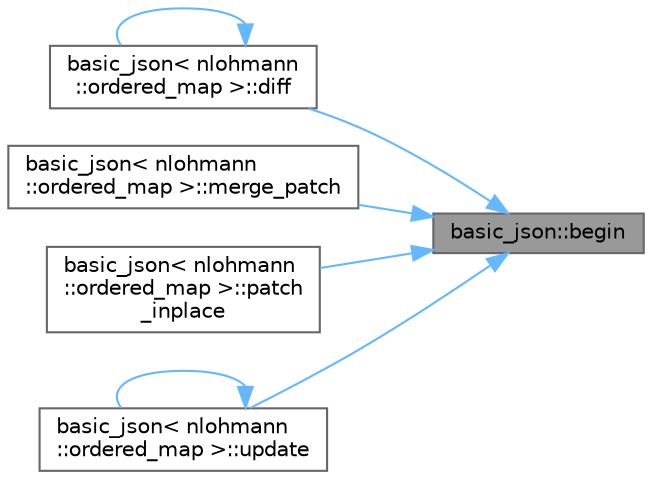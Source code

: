 digraph "basic_json::begin"
{
 // INTERACTIVE_SVG=YES
 // LATEX_PDF_SIZE
  bgcolor="transparent";
  edge [fontname=Helvetica,fontsize=10,labelfontname=Helvetica,labelfontsize=10];
  node [fontname=Helvetica,fontsize=10,shape=box,height=0.2,width=0.4];
  rankdir="RL";
  Node1 [id="Node000001",label="basic_json::begin",height=0.2,width=0.4,color="gray40", fillcolor="grey60", style="filled", fontcolor="black",tooltip="returns an iterator to the first element"];
  Node1 -> Node2 [id="edge1_Node000001_Node000002",dir="back",color="steelblue1",style="solid",tooltip=" "];
  Node2 [id="Node000002",label="basic_json\< nlohmann\l::ordered_map \>::diff",height=0.2,width=0.4,color="grey40", fillcolor="white", style="filled",URL="$classbasic__json.html#a940e724a2e8d5400ab772eb22af0387c",tooltip=" "];
  Node2 -> Node2 [id="edge2_Node000002_Node000002",dir="back",color="steelblue1",style="solid",tooltip=" "];
  Node1 -> Node3 [id="edge3_Node000001_Node000003",dir="back",color="steelblue1",style="solid",tooltip=" "];
  Node3 [id="Node000003",label="basic_json\< nlohmann\l::ordered_map \>::merge_patch",height=0.2,width=0.4,color="grey40", fillcolor="white", style="filled",URL="$classbasic__json.html#a8676ac2433fe299b8d420f00a0741395",tooltip=" "];
  Node1 -> Node4 [id="edge4_Node000001_Node000004",dir="back",color="steelblue1",style="solid",tooltip=" "];
  Node4 [id="Node000004",label="basic_json\< nlohmann\l::ordered_map \>::patch\l_inplace",height=0.2,width=0.4,color="grey40", fillcolor="white", style="filled",URL="$classbasic__json.html#a693812b31e106dec9166e93d8f6dd7d7",tooltip=" "];
  Node1 -> Node5 [id="edge5_Node000001_Node000005",dir="back",color="steelblue1",style="solid",tooltip=" "];
  Node5 [id="Node000005",label="basic_json\< nlohmann\l::ordered_map \>::update",height=0.2,width=0.4,color="grey40", fillcolor="white", style="filled",URL="$classbasic__json.html#a3819f393e82396782ccc22785575b01d",tooltip=" "];
  Node5 -> Node5 [id="edge6_Node000005_Node000005",dir="back",color="steelblue1",style="solid",tooltip=" "];
}

